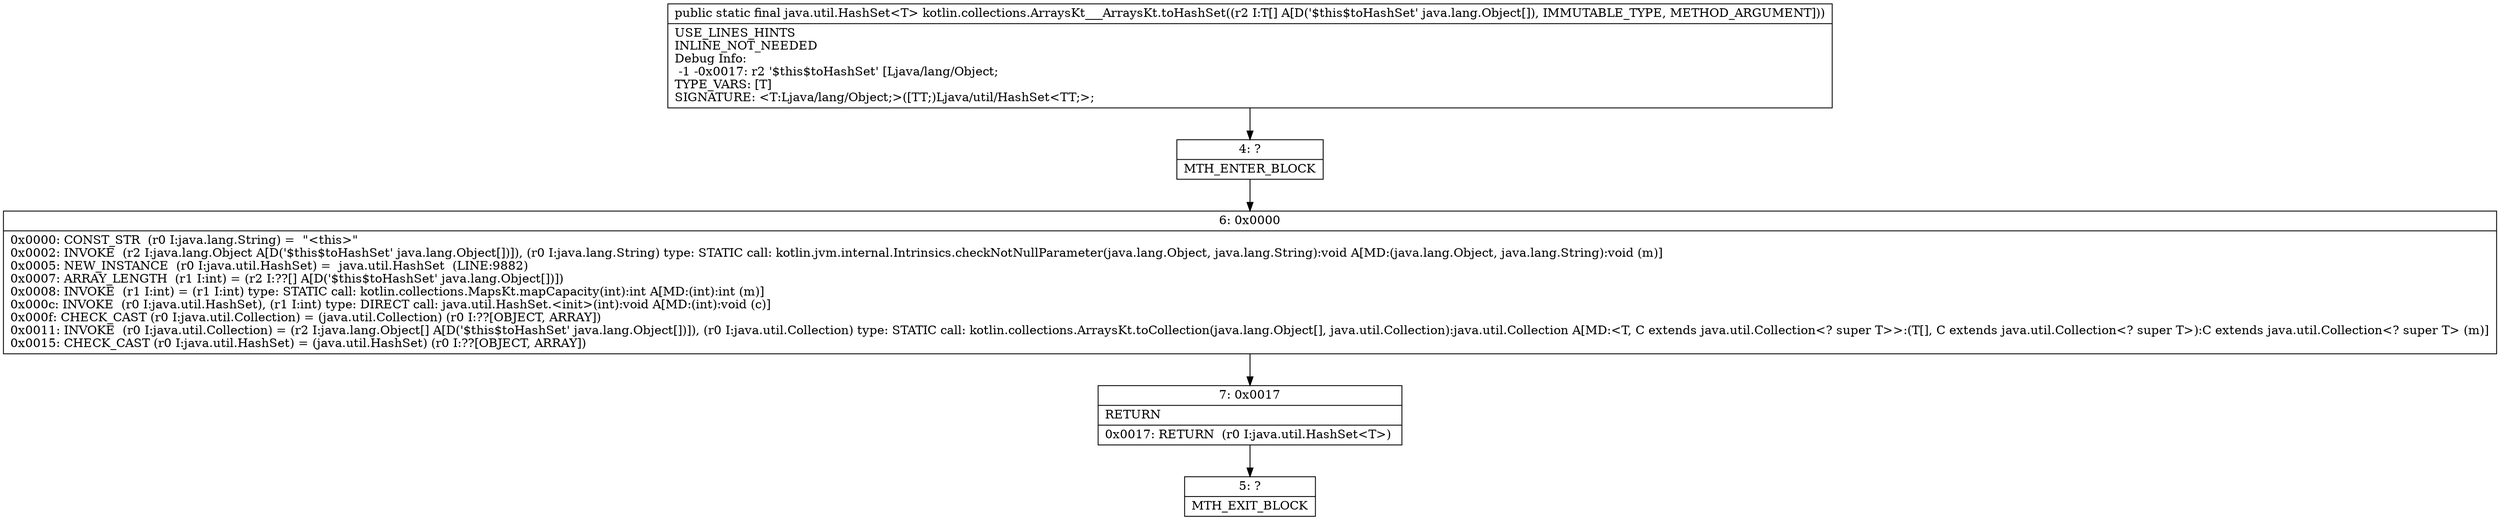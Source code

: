 digraph "CFG forkotlin.collections.ArraysKt___ArraysKt.toHashSet([Ljava\/lang\/Object;)Ljava\/util\/HashSet;" {
Node_4 [shape=record,label="{4\:\ ?|MTH_ENTER_BLOCK\l}"];
Node_6 [shape=record,label="{6\:\ 0x0000|0x0000: CONST_STR  (r0 I:java.lang.String) =  \"\<this\>\" \l0x0002: INVOKE  (r2 I:java.lang.Object A[D('$this$toHashSet' java.lang.Object[])]), (r0 I:java.lang.String) type: STATIC call: kotlin.jvm.internal.Intrinsics.checkNotNullParameter(java.lang.Object, java.lang.String):void A[MD:(java.lang.Object, java.lang.String):void (m)]\l0x0005: NEW_INSTANCE  (r0 I:java.util.HashSet) =  java.util.HashSet  (LINE:9882)\l0x0007: ARRAY_LENGTH  (r1 I:int) = (r2 I:??[] A[D('$this$toHashSet' java.lang.Object[])]) \l0x0008: INVOKE  (r1 I:int) = (r1 I:int) type: STATIC call: kotlin.collections.MapsKt.mapCapacity(int):int A[MD:(int):int (m)]\l0x000c: INVOKE  (r0 I:java.util.HashSet), (r1 I:int) type: DIRECT call: java.util.HashSet.\<init\>(int):void A[MD:(int):void (c)]\l0x000f: CHECK_CAST (r0 I:java.util.Collection) = (java.util.Collection) (r0 I:??[OBJECT, ARRAY]) \l0x0011: INVOKE  (r0 I:java.util.Collection) = (r2 I:java.lang.Object[] A[D('$this$toHashSet' java.lang.Object[])]), (r0 I:java.util.Collection) type: STATIC call: kotlin.collections.ArraysKt.toCollection(java.lang.Object[], java.util.Collection):java.util.Collection A[MD:\<T, C extends java.util.Collection\<? super T\>\>:(T[], C extends java.util.Collection\<? super T\>):C extends java.util.Collection\<? super T\> (m)]\l0x0015: CHECK_CAST (r0 I:java.util.HashSet) = (java.util.HashSet) (r0 I:??[OBJECT, ARRAY]) \l}"];
Node_7 [shape=record,label="{7\:\ 0x0017|RETURN\l|0x0017: RETURN  (r0 I:java.util.HashSet\<T\>) \l}"];
Node_5 [shape=record,label="{5\:\ ?|MTH_EXIT_BLOCK\l}"];
MethodNode[shape=record,label="{public static final java.util.HashSet\<T\> kotlin.collections.ArraysKt___ArraysKt.toHashSet((r2 I:T[] A[D('$this$toHashSet' java.lang.Object[]), IMMUTABLE_TYPE, METHOD_ARGUMENT]))  | USE_LINES_HINTS\lINLINE_NOT_NEEDED\lDebug Info:\l  \-1 \-0x0017: r2 '$this$toHashSet' [Ljava\/lang\/Object;\lTYPE_VARS: [T]\lSIGNATURE: \<T:Ljava\/lang\/Object;\>([TT;)Ljava\/util\/HashSet\<TT;\>;\l}"];
MethodNode -> Node_4;Node_4 -> Node_6;
Node_6 -> Node_7;
Node_7 -> Node_5;
}

